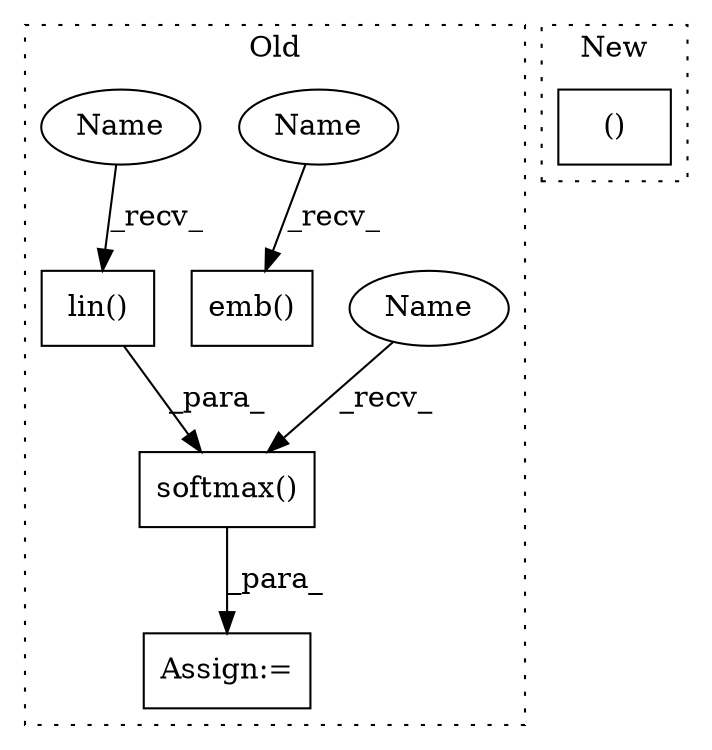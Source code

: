 digraph G {
subgraph cluster0 {
1 [label="lin()" a="75" s="6498,6514" l="9,1" shape="box"];
3 [label="softmax()" a="75" s="6485,6515" l="13,1" shape="box"];
4 [label="Assign:=" a="68" s="6482" l="3" shape="box"];
5 [label="emb()" a="75" s="6340,6359" l="9,1" shape="box"];
6 [label="Name" a="87" s="6485" l="4" shape="ellipse"];
7 [label="Name" a="87" s="6340" l="4" shape="ellipse"];
8 [label="Name" a="87" s="6498" l="4" shape="ellipse"];
label = "Old";
style="dotted";
}
subgraph cluster1 {
2 [label="()" a="54" s="7471" l="19" shape="box"];
label = "New";
style="dotted";
}
1 -> 3 [label="_para_"];
3 -> 4 [label="_para_"];
6 -> 3 [label="_recv_"];
7 -> 5 [label="_recv_"];
8 -> 1 [label="_recv_"];
}